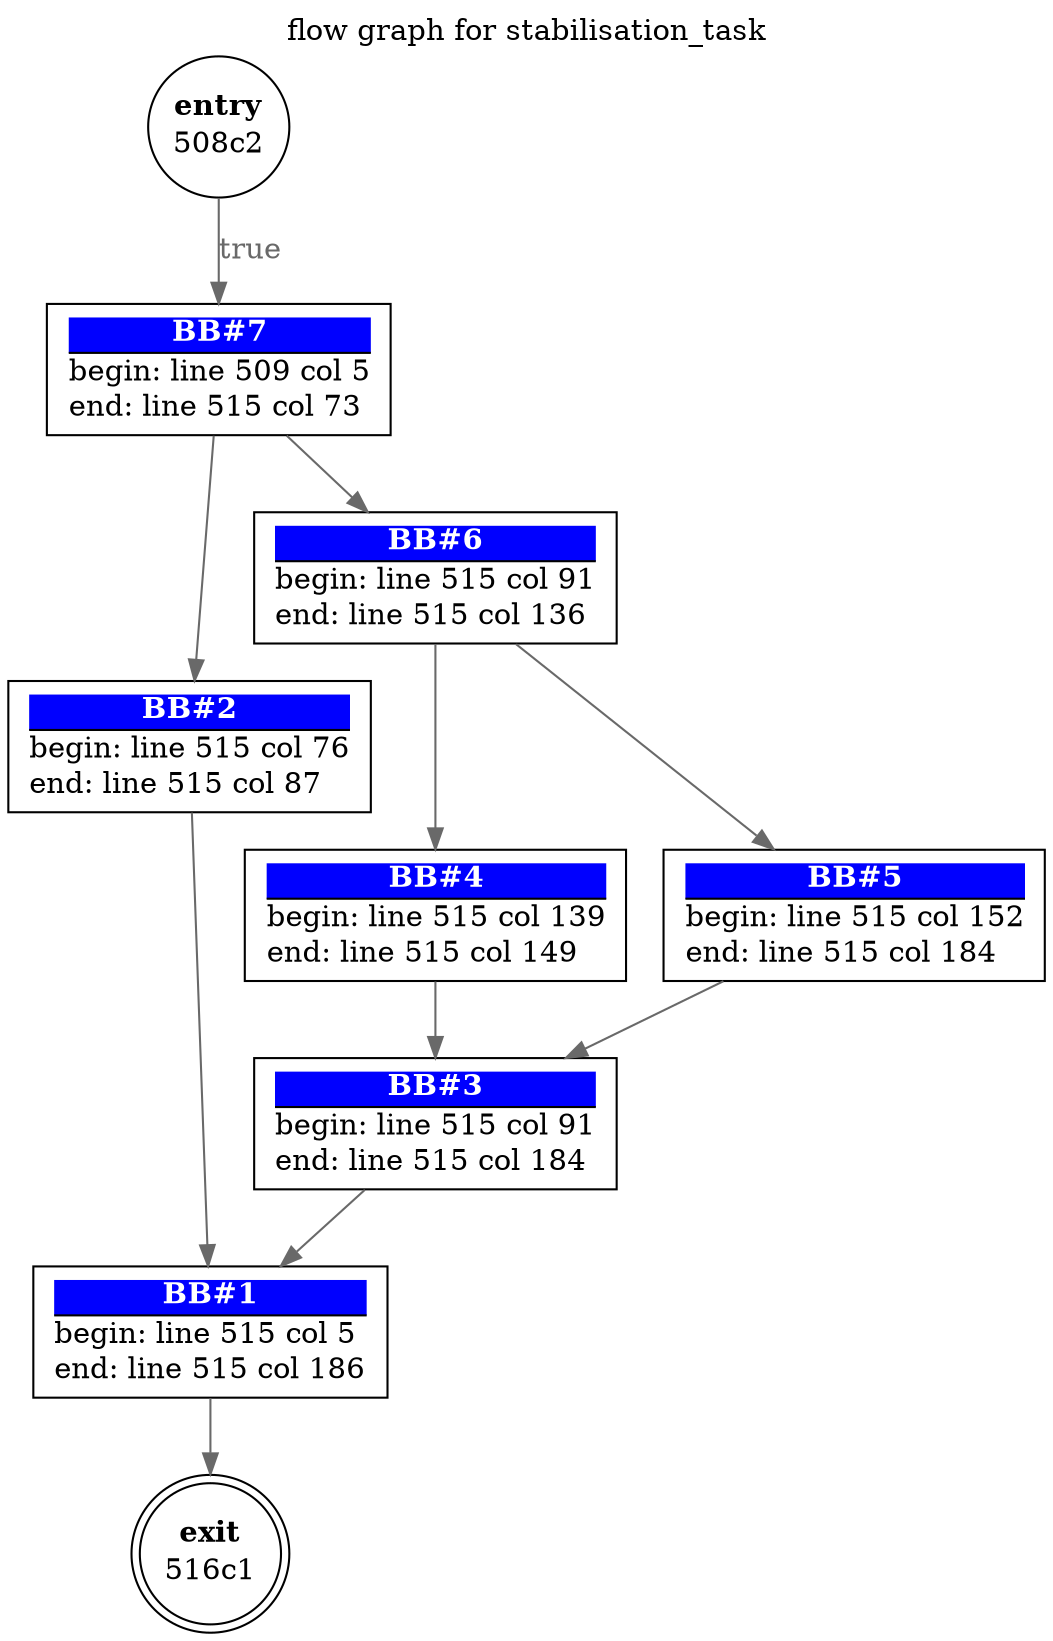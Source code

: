 digraph stabilisationtask{ 
  label="flow graph for stabilisation_task"
  labelloc="t"
  0 [label=<<TABLE border="0" cellborder="0" cellpadding="0"><TR><TD border="0" bgcolor="#ffffff" sides="b"><FONT color="#000000"><B>exit</B></FONT></TD></TR><TR><TD>516c1</TD></TR></TABLE>>, shape=doublecircle, margin=0]
  1 [label=<<TABLE border="0" cellborder="0" cellpadding="0"><TR><TD border="1" bgcolor="#0000ff" sides="b"><FONT color="#ffffff"><B>BB#1</B></FONT></TD></TR><TR><TD align="left">begin: line 515 col 5</TD></TR><TR><TD align="left">end: line 515 col 186</TD></TR></TABLE>>, shape=box]
  1->0[label="" fontcolor=dimgray color=dimgray]
  2 [label=<<TABLE border="0" cellborder="0" cellpadding="0"><TR><TD border="1" bgcolor="#0000ff" sides="b"><FONT color="#ffffff"><B>BB#2</B></FONT></TD></TR><TR><TD align="left">begin: line 515 col 76</TD></TR><TR><TD align="left">end: line 515 col 87</TD></TR></TABLE>>, shape=box]
  2->1[label="" fontcolor=dimgray color=dimgray]
  3 [label=<<TABLE border="0" cellborder="0" cellpadding="0"><TR><TD border="1" bgcolor="#0000ff" sides="b"><FONT color="#ffffff"><B>BB#3</B></FONT></TD></TR><TR><TD align="left">begin: line 515 col 91</TD></TR><TR><TD align="left">end: line 515 col 184</TD></TR></TABLE>>, shape=box]
  3->1[label="" fontcolor=dimgray color=dimgray]
  4 [label=<<TABLE border="0" cellborder="0" cellpadding="0"><TR><TD border="1" bgcolor="#0000ff" sides="b"><FONT color="#ffffff"><B>BB#4</B></FONT></TD></TR><TR><TD align="left">begin: line 515 col 139</TD></TR><TR><TD align="left">end: line 515 col 149</TD></TR></TABLE>>, shape=box]
  4->3[label="" fontcolor=dimgray color=dimgray]
  5 [label=<<TABLE border="0" cellborder="0" cellpadding="0"><TR><TD border="1" bgcolor="#0000ff" sides="b"><FONT color="#ffffff"><B>BB#5</B></FONT></TD></TR><TR><TD align="left">begin: line 515 col 152</TD></TR><TR><TD align="left">end: line 515 col 184</TD></TR></TABLE>>, shape=box]
  5->3[label="" fontcolor=dimgray color=dimgray]
  6 [label=<<TABLE border="0" cellborder="0" cellpadding="0"><TR><TD border="1" bgcolor="#0000ff" sides="b"><FONT color="#ffffff"><B>BB#6</B></FONT></TD></TR><TR><TD align="left">begin: line 515 col 91</TD></TR><TR><TD align="left">end: line 515 col 136</TD></TR></TABLE>>, shape=box]
  6->4[label="" fontcolor=dimgray color=dimgray]
  6->5[label="" fontcolor=dimgray color=dimgray]
  7 [label=<<TABLE border="0" cellborder="0" cellpadding="0"><TR><TD border="1" bgcolor="#0000ff" sides="b"><FONT color="#ffffff"><B>BB#7</B></FONT></TD></TR><TR><TD align="left">begin: line 509 col 5</TD></TR><TR><TD align="left">end: line 515 col 73</TD></TR></TABLE>>, shape=box]
  7->2[label="" fontcolor=dimgray color=dimgray]
  7->6[label="" fontcolor=dimgray color=dimgray]
  8 [label=<<TABLE border="0" cellborder="0" cellpadding="0"><TR><TD border="0" bgcolor="#ffffff" sides="b"><FONT color="#000000"><B>entry</B></FONT></TD></TR><TR><TD>508c2</TD></TR></TABLE>>, shape=circle, margin=0]
  8->7[label="true" fontcolor=dimgray color=dimgray]
}
